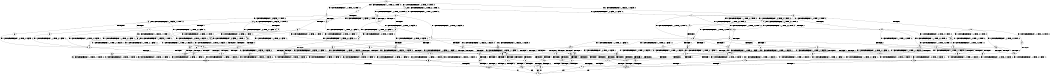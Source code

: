 digraph BCG {
size = "7, 10.5";
center = TRUE;
node [shape = circle];
0 [peripheries = 2];
0 -> 1 [label = "EX !0 !ATOMIC_EXCH_BRANCH (1, +1, TRUE, +0, 2, TRUE) !:0:"];
0 -> 2 [label = "EX !1 !ATOMIC_EXCH_BRANCH (1, +0, TRUE, +0, 1, TRUE) !:0:"];
0 -> 3 [label = "EX !2 !ATOMIC_EXCH_BRANCH (1, +0, FALSE, +1, 1, FALSE) !:0:"];
0 -> 4 [label = "EX !0 !ATOMIC_EXCH_BRANCH (1, +1, TRUE, +0, 2, TRUE) !:0:"];
1 -> 5 [label = "TERMINATE !0"];
2 -> 6 [label = "EX !0 !ATOMIC_EXCH_BRANCH (1, +1, TRUE, +0, 2, TRUE) !:0:"];
2 -> 7 [label = "EX !2 !ATOMIC_EXCH_BRANCH (1, +0, FALSE, +1, 1, FALSE) !:0:"];
2 -> 8 [label = "EX !0 !ATOMIC_EXCH_BRANCH (1, +1, TRUE, +0, 2, TRUE) !:0:"];
2 -> 2 [label = "EX !1 !ATOMIC_EXCH_BRANCH (1, +0, TRUE, +0, 1, TRUE) !:0:"];
3 -> 9 [label = "EX !0 !ATOMIC_EXCH_BRANCH (1, +1, TRUE, +0, 2, TRUE) !:0:"];
3 -> 10 [label = "TERMINATE !2"];
3 -> 11 [label = "EX !1 !ATOMIC_EXCH_BRANCH (1, +0, TRUE, +0, 1, TRUE) !:0:"];
3 -> 12 [label = "EX !0 !ATOMIC_EXCH_BRANCH (1, +1, TRUE, +0, 2, TRUE) !:0:"];
4 -> 5 [label = "TERMINATE !0"];
4 -> 13 [label = "TERMINATE !0"];
4 -> 14 [label = "EX !1 !ATOMIC_EXCH_BRANCH (1, +0, TRUE, +0, 1, FALSE) !:0:"];
4 -> 15 [label = "EX !2 !ATOMIC_EXCH_BRANCH (1, +0, FALSE, +1, 1, TRUE) !:0:"];
5 -> 16 [label = "EX !1 !ATOMIC_EXCH_BRANCH (1, +0, TRUE, +0, 1, FALSE) !:1:"];
6 -> 17 [label = "TERMINATE !0"];
7 -> 18 [label = "EX !0 !ATOMIC_EXCH_BRANCH (1, +1, TRUE, +0, 2, TRUE) !:0:"];
7 -> 19 [label = "TERMINATE !2"];
7 -> 20 [label = "EX !0 !ATOMIC_EXCH_BRANCH (1, +1, TRUE, +0, 2, TRUE) !:0:"];
7 -> 11 [label = "EX !1 !ATOMIC_EXCH_BRANCH (1, +0, TRUE, +0, 1, TRUE) !:0:"];
8 -> 17 [label = "TERMINATE !0"];
8 -> 21 [label = "TERMINATE !0"];
8 -> 22 [label = "EX !2 !ATOMIC_EXCH_BRANCH (1, +0, FALSE, +1, 1, TRUE) !:0:"];
8 -> 14 [label = "EX !1 !ATOMIC_EXCH_BRANCH (1, +0, TRUE, +0, 1, FALSE) !:0:"];
9 -> 23 [label = "TERMINATE !0"];
10 -> 24 [label = "EX !0 !ATOMIC_EXCH_BRANCH (1, +1, TRUE, +0, 2, TRUE) !:0:"];
10 -> 25 [label = "EX !1 !ATOMIC_EXCH_BRANCH (1, +0, TRUE, +0, 1, TRUE) !:0:"];
10 -> 26 [label = "EX !0 !ATOMIC_EXCH_BRANCH (1, +1, TRUE, +0, 2, TRUE) !:0:"];
11 -> 18 [label = "EX !0 !ATOMIC_EXCH_BRANCH (1, +1, TRUE, +0, 2, TRUE) !:0:"];
11 -> 19 [label = "TERMINATE !2"];
11 -> 20 [label = "EX !0 !ATOMIC_EXCH_BRANCH (1, +1, TRUE, +0, 2, TRUE) !:0:"];
11 -> 11 [label = "EX !1 !ATOMIC_EXCH_BRANCH (1, +0, TRUE, +0, 1, TRUE) !:0:"];
12 -> 23 [label = "TERMINATE !0"];
12 -> 27 [label = "TERMINATE !2"];
12 -> 28 [label = "TERMINATE !0"];
12 -> 29 [label = "EX !1 !ATOMIC_EXCH_BRANCH (1, +0, TRUE, +0, 1, FALSE) !:0:"];
13 -> 16 [label = "EX !1 !ATOMIC_EXCH_BRANCH (1, +0, TRUE, +0, 1, FALSE) !:1:"];
13 -> 30 [label = "EX !2 !ATOMIC_EXCH_BRANCH (1, +0, FALSE, +1, 1, TRUE) !:1:"];
13 -> 31 [label = "EX !1 !ATOMIC_EXCH_BRANCH (1, +0, TRUE, +0, 1, FALSE) !:1:"];
14 -> 32 [label = "TERMINATE !0"];
14 -> 33 [label = "TERMINATE !1"];
14 -> 34 [label = "TERMINATE !0"];
14 -> 35 [label = "EX !2 !ATOMIC_EXCH_BRANCH (1, +0, FALSE, +1, 1, FALSE) !:0:"];
15 -> 36 [label = "TERMINATE !0"];
15 -> 37 [label = "TERMINATE !0"];
15 -> 38 [label = "EX !1 !ATOMIC_EXCH_BRANCH (1, +0, TRUE, +0, 1, FALSE) !:0:"];
15 -> 15 [label = "EX !2 !ATOMIC_EXCH_BRANCH (1, +0, FALSE, +1, 1, TRUE) !:0:"];
16 -> 39 [label = "TERMINATE !1"];
17 -> 16 [label = "EX !1 !ATOMIC_EXCH_BRANCH (1, +0, TRUE, +0, 1, FALSE) !:1:"];
18 -> 40 [label = "TERMINATE !0"];
19 -> 41 [label = "EX !0 !ATOMIC_EXCH_BRANCH (1, +1, TRUE, +0, 2, TRUE) !:0:"];
19 -> 42 [label = "EX !0 !ATOMIC_EXCH_BRANCH (1, +1, TRUE, +0, 2, TRUE) !:0:"];
19 -> 25 [label = "EX !1 !ATOMIC_EXCH_BRANCH (1, +0, TRUE, +0, 1, TRUE) !:0:"];
20 -> 40 [label = "TERMINATE !0"];
20 -> 43 [label = "TERMINATE !2"];
20 -> 44 [label = "TERMINATE !0"];
20 -> 29 [label = "EX !1 !ATOMIC_EXCH_BRANCH (1, +0, TRUE, +0, 1, FALSE) !:0:"];
21 -> 16 [label = "EX !1 !ATOMIC_EXCH_BRANCH (1, +0, TRUE, +0, 1, FALSE) !:1:"];
21 -> 45 [label = "EX !2 !ATOMIC_EXCH_BRANCH (1, +0, FALSE, +1, 1, TRUE) !:1:"];
21 -> 31 [label = "EX !1 !ATOMIC_EXCH_BRANCH (1, +0, TRUE, +0, 1, FALSE) !:1:"];
22 -> 46 [label = "TERMINATE !0"];
22 -> 47 [label = "TERMINATE !0"];
22 -> 22 [label = "EX !2 !ATOMIC_EXCH_BRANCH (1, +0, FALSE, +1, 1, TRUE) !:0:"];
22 -> 38 [label = "EX !1 !ATOMIC_EXCH_BRANCH (1, +0, TRUE, +0, 1, FALSE) !:0:"];
23 -> 48 [label = "EX !1 !ATOMIC_EXCH_BRANCH (1, +0, TRUE, +0, 1, FALSE) !:1:"];
24 -> 49 [label = "TERMINATE !0"];
25 -> 41 [label = "EX !0 !ATOMIC_EXCH_BRANCH (1, +1, TRUE, +0, 2, TRUE) !:0:"];
25 -> 42 [label = "EX !0 !ATOMIC_EXCH_BRANCH (1, +1, TRUE, +0, 2, TRUE) !:0:"];
25 -> 25 [label = "EX !1 !ATOMIC_EXCH_BRANCH (1, +0, TRUE, +0, 1, TRUE) !:0:"];
26 -> 49 [label = "TERMINATE !0"];
26 -> 50 [label = "TERMINATE !0"];
26 -> 51 [label = "EX !1 !ATOMIC_EXCH_BRANCH (1, +0, TRUE, +0, 1, FALSE) !:0:"];
27 -> 49 [label = "TERMINATE !0"];
27 -> 50 [label = "TERMINATE !0"];
27 -> 51 [label = "EX !1 !ATOMIC_EXCH_BRANCH (1, +0, TRUE, +0, 1, FALSE) !:0:"];
28 -> 48 [label = "EX !1 !ATOMIC_EXCH_BRANCH (1, +0, TRUE, +0, 1, FALSE) !:1:"];
28 -> 52 [label = "TERMINATE !2"];
28 -> 53 [label = "EX !1 !ATOMIC_EXCH_BRANCH (1, +0, TRUE, +0, 1, FALSE) !:1:"];
29 -> 54 [label = "TERMINATE !0"];
29 -> 55 [label = "TERMINATE !1"];
29 -> 56 [label = "TERMINATE !2"];
29 -> 57 [label = "TERMINATE !0"];
30 -> 58 [label = "EX !1 !ATOMIC_EXCH_BRANCH (1, +0, TRUE, +0, 1, FALSE) !:1:"];
30 -> 59 [label = "EX !1 !ATOMIC_EXCH_BRANCH (1, +0, TRUE, +0, 1, FALSE) !:1:"];
30 -> 30 [label = "EX !2 !ATOMIC_EXCH_BRANCH (1, +0, FALSE, +1, 1, TRUE) !:1:"];
31 -> 39 [label = "TERMINATE !1"];
31 -> 60 [label = "TERMINATE !1"];
31 -> 61 [label = "EX !2 !ATOMIC_EXCH_BRANCH (1, +0, FALSE, +1, 1, FALSE) !:1:"];
32 -> 39 [label = "TERMINATE !1"];
33 -> 62 [label = "TERMINATE !0"];
33 -> 63 [label = "TERMINATE !0"];
33 -> 64 [label = "EX !2 !ATOMIC_EXCH_BRANCH (1, +0, FALSE, +1, 1, FALSE) !:0:"];
34 -> 39 [label = "TERMINATE !1"];
34 -> 60 [label = "TERMINATE !1"];
34 -> 61 [label = "EX !2 !ATOMIC_EXCH_BRANCH (1, +0, FALSE, +1, 1, FALSE) !:1:"];
35 -> 54 [label = "TERMINATE !0"];
35 -> 55 [label = "TERMINATE !1"];
35 -> 56 [label = "TERMINATE !2"];
35 -> 57 [label = "TERMINATE !0"];
36 -> 58 [label = "EX !1 !ATOMIC_EXCH_BRANCH (1, +0, TRUE, +0, 1, FALSE) !:1:"];
37 -> 58 [label = "EX !1 !ATOMIC_EXCH_BRANCH (1, +0, TRUE, +0, 1, FALSE) !:1:"];
37 -> 59 [label = "EX !1 !ATOMIC_EXCH_BRANCH (1, +0, TRUE, +0, 1, FALSE) !:1:"];
37 -> 30 [label = "EX !2 !ATOMIC_EXCH_BRANCH (1, +0, FALSE, +1, 1, TRUE) !:1:"];
38 -> 65 [label = "TERMINATE !0"];
38 -> 66 [label = "TERMINATE !1"];
38 -> 67 [label = "TERMINATE !0"];
38 -> 35 [label = "EX !2 !ATOMIC_EXCH_BRANCH (1, +0, FALSE, +1, 1, FALSE) !:0:"];
39 -> 68 [label = "EX !2 !ATOMIC_EXCH_BRANCH (1, +0, FALSE, +1, 1, FALSE) !:2:"];
40 -> 48 [label = "EX !1 !ATOMIC_EXCH_BRANCH (1, +0, TRUE, +0, 1, FALSE) !:1:"];
41 -> 69 [label = "TERMINATE !0"];
42 -> 69 [label = "TERMINATE !0"];
42 -> 70 [label = "TERMINATE !0"];
42 -> 51 [label = "EX !1 !ATOMIC_EXCH_BRANCH (1, +0, TRUE, +0, 1, FALSE) !:0:"];
43 -> 69 [label = "TERMINATE !0"];
43 -> 70 [label = "TERMINATE !0"];
43 -> 51 [label = "EX !1 !ATOMIC_EXCH_BRANCH (1, +0, TRUE, +0, 1, FALSE) !:0:"];
44 -> 48 [label = "EX !1 !ATOMIC_EXCH_BRANCH (1, +0, TRUE, +0, 1, FALSE) !:1:"];
44 -> 71 [label = "TERMINATE !2"];
44 -> 53 [label = "EX !1 !ATOMIC_EXCH_BRANCH (1, +0, TRUE, +0, 1, FALSE) !:1:"];
45 -> 58 [label = "EX !1 !ATOMIC_EXCH_BRANCH (1, +0, TRUE, +0, 1, FALSE) !:1:"];
45 -> 45 [label = "EX !2 !ATOMIC_EXCH_BRANCH (1, +0, FALSE, +1, 1, TRUE) !:1:"];
45 -> 59 [label = "EX !1 !ATOMIC_EXCH_BRANCH (1, +0, TRUE, +0, 1, FALSE) !:1:"];
46 -> 58 [label = "EX !1 !ATOMIC_EXCH_BRANCH (1, +0, TRUE, +0, 1, FALSE) !:1:"];
47 -> 58 [label = "EX !1 !ATOMIC_EXCH_BRANCH (1, +0, TRUE, +0, 1, FALSE) !:1:"];
47 -> 45 [label = "EX !2 !ATOMIC_EXCH_BRANCH (1, +0, FALSE, +1, 1, TRUE) !:1:"];
47 -> 59 [label = "EX !1 !ATOMIC_EXCH_BRANCH (1, +0, TRUE, +0, 1, FALSE) !:1:"];
48 -> 72 [label = "TERMINATE !2"];
49 -> 73 [label = "EX !1 !ATOMIC_EXCH_BRANCH (1, +0, TRUE, +0, 1, FALSE) !:1:"];
50 -> 73 [label = "EX !1 !ATOMIC_EXCH_BRANCH (1, +0, TRUE, +0, 1, FALSE) !:1:"];
50 -> 74 [label = "EX !1 !ATOMIC_EXCH_BRANCH (1, +0, TRUE, +0, 1, FALSE) !:1:"];
51 -> 75 [label = "TERMINATE !0"];
51 -> 76 [label = "TERMINATE !1"];
51 -> 77 [label = "TERMINATE !0"];
52 -> 73 [label = "EX !1 !ATOMIC_EXCH_BRANCH (1, +0, TRUE, +0, 1, FALSE) !:1:"];
52 -> 74 [label = "EX !1 !ATOMIC_EXCH_BRANCH (1, +0, TRUE, +0, 1, FALSE) !:1:"];
53 -> 72 [label = "TERMINATE !2"];
53 -> 78 [label = "TERMINATE !1"];
53 -> 79 [label = "TERMINATE !2"];
54 -> 72 [label = "TERMINATE !2"];
55 -> 80 [label = "TERMINATE !0"];
55 -> 81 [label = "TERMINATE !2"];
55 -> 82 [label = "TERMINATE !0"];
56 -> 75 [label = "TERMINATE !0"];
56 -> 76 [label = "TERMINATE !1"];
56 -> 77 [label = "TERMINATE !0"];
57 -> 72 [label = "TERMINATE !2"];
57 -> 78 [label = "TERMINATE !1"];
57 -> 79 [label = "TERMINATE !2"];
58 -> 83 [label = "TERMINATE !1"];
59 -> 83 [label = "TERMINATE !1"];
59 -> 84 [label = "TERMINATE !1"];
59 -> 61 [label = "EX !2 !ATOMIC_EXCH_BRANCH (1, +0, FALSE, +1, 1, FALSE) !:1:"];
60 -> 68 [label = "EX !2 !ATOMIC_EXCH_BRANCH (1, +0, FALSE, +1, 1, FALSE) !:2:"];
60 -> 85 [label = "EX !2 !ATOMIC_EXCH_BRANCH (1, +0, FALSE, +1, 1, FALSE) !:2:"];
61 -> 72 [label = "TERMINATE !2"];
61 -> 78 [label = "TERMINATE !1"];
61 -> 79 [label = "TERMINATE !2"];
62 -> 68 [label = "EX !2 !ATOMIC_EXCH_BRANCH (1, +0, FALSE, +1, 1, FALSE) !:2:"];
63 -> 68 [label = "EX !2 !ATOMIC_EXCH_BRANCH (1, +0, FALSE, +1, 1, FALSE) !:2:"];
63 -> 85 [label = "EX !2 !ATOMIC_EXCH_BRANCH (1, +0, FALSE, +1, 1, FALSE) !:2:"];
64 -> 80 [label = "TERMINATE !0"];
64 -> 81 [label = "TERMINATE !2"];
64 -> 82 [label = "TERMINATE !0"];
65 -> 83 [label = "TERMINATE !1"];
66 -> 86 [label = "TERMINATE !0"];
66 -> 87 [label = "TERMINATE !0"];
66 -> 64 [label = "EX !2 !ATOMIC_EXCH_BRANCH (1, +0, FALSE, +1, 1, FALSE) !:0:"];
67 -> 83 [label = "TERMINATE !1"];
67 -> 84 [label = "TERMINATE !1"];
67 -> 61 [label = "EX !2 !ATOMIC_EXCH_BRANCH (1, +0, FALSE, +1, 1, FALSE) !:1:"];
68 -> 88 [label = "TERMINATE !2"];
69 -> 73 [label = "EX !1 !ATOMIC_EXCH_BRANCH (1, +0, TRUE, +0, 1, FALSE) !:1:"];
70 -> 73 [label = "EX !1 !ATOMIC_EXCH_BRANCH (1, +0, TRUE, +0, 1, FALSE) !:1:"];
70 -> 74 [label = "EX !1 !ATOMIC_EXCH_BRANCH (1, +0, TRUE, +0, 1, FALSE) !:1:"];
71 -> 73 [label = "EX !1 !ATOMIC_EXCH_BRANCH (1, +0, TRUE, +0, 1, FALSE) !:1:"];
71 -> 74 [label = "EX !1 !ATOMIC_EXCH_BRANCH (1, +0, TRUE, +0, 1, FALSE) !:1:"];
72 -> 89 [label = "TERMINATE !1"];
73 -> 89 [label = "TERMINATE !1"];
74 -> 89 [label = "TERMINATE !1"];
74 -> 90 [label = "TERMINATE !1"];
75 -> 89 [label = "TERMINATE !1"];
76 -> 91 [label = "TERMINATE !0"];
76 -> 92 [label = "TERMINATE !0"];
77 -> 89 [label = "TERMINATE !1"];
77 -> 90 [label = "TERMINATE !1"];
78 -> 88 [label = "TERMINATE !2"];
78 -> 93 [label = "TERMINATE !2"];
79 -> 89 [label = "TERMINATE !1"];
79 -> 90 [label = "TERMINATE !1"];
80 -> 88 [label = "TERMINATE !2"];
81 -> 91 [label = "TERMINATE !0"];
81 -> 92 [label = "TERMINATE !0"];
82 -> 88 [label = "TERMINATE !2"];
82 -> 93 [label = "TERMINATE !2"];
83 -> 68 [label = "EX !2 !ATOMIC_EXCH_BRANCH (1, +0, FALSE, +1, 1, FALSE) !:2:"];
84 -> 68 [label = "EX !2 !ATOMIC_EXCH_BRANCH (1, +0, FALSE, +1, 1, FALSE) !:2:"];
84 -> 85 [label = "EX !2 !ATOMIC_EXCH_BRANCH (1, +0, FALSE, +1, 1, FALSE) !:2:"];
85 -> 88 [label = "TERMINATE !2"];
85 -> 93 [label = "TERMINATE !2"];
86 -> 68 [label = "EX !2 !ATOMIC_EXCH_BRANCH (1, +0, FALSE, +1, 1, FALSE) !:2:"];
87 -> 68 [label = "EX !2 !ATOMIC_EXCH_BRANCH (1, +0, FALSE, +1, 1, FALSE) !:2:"];
87 -> 85 [label = "EX !2 !ATOMIC_EXCH_BRANCH (1, +0, FALSE, +1, 1, FALSE) !:2:"];
88 -> 94 [label = "exit"];
89 -> 94 [label = "exit"];
90 -> 94 [label = "exit"];
91 -> 94 [label = "exit"];
92 -> 94 [label = "exit"];
93 -> 94 [label = "exit"];
}
